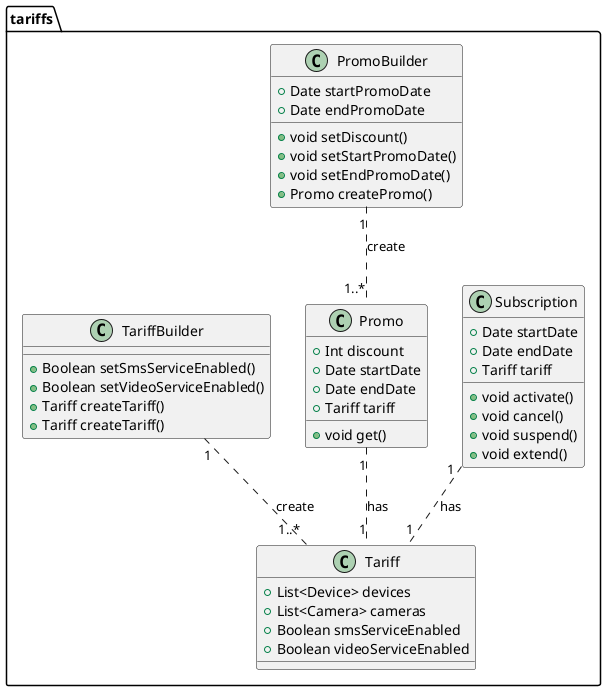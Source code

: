 @startuml
package "tariffs" {
    class Tariff {
      + List<Device> devices
      + List<Camera> cameras
      + Boolean smsServiceEnabled
      + Boolean videoServiceEnabled
    }

    class Subscription {
      + Date startDate
      + Date endDate
      + Tariff tariff
      + void activate()
      + void cancel()
      + void suspend()
      + void extend()
    }

    class Promo {
     + Int discount
     + Date startDate
     + Date endDate
     + Tariff tariff
     + void get()
    }

    class PromoBuilder {
      + Date startPromoDate
      + Date endPromoDate
      + void setDiscount()
      + void setStartPromoDate()
      + void setEndPromoDate()
      + Promo createPromo()
    }

    class TariffBuilder {
      + Boolean setSmsServiceEnabled()
      + Boolean setVideoServiceEnabled()
      + Tariff createTariff()
      + Tariff createTariff()
    }
Subscription "1" .. "1" Tariff : has
Promo "1" .. "1" Tariff : has
PromoBuilder "1" .. "1..*" Promo : create
TariffBuilder "1" .. "1..*" Tariff : create

@enduml
